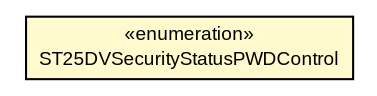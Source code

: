#!/usr/local/bin/dot
#
# Class diagram 
# Generated by UMLGraph version R5_7_2-3-gee82a7 (http://www.umlgraph.org/)
#

digraph G {
	edge [fontname="arial",fontsize=10,labelfontname="arial",labelfontsize=10];
	node [fontname="arial",fontsize=10,shape=plaintext];
	nodesep=0.25;
	ranksep=0.5;
	// com.st.st25sdk.type5.st25dv.ST25DVRegisterRfAiSS.ST25DVSecurityStatusPWDControl
	c23404 [label=<<table title="com.st.st25sdk.type5.st25dv.ST25DVRegisterRfAiSS.ST25DVSecurityStatusPWDControl" border="0" cellborder="1" cellspacing="0" cellpadding="2" port="p" bgcolor="lemonChiffon" href="./ST25DVRegisterRfAiSS.ST25DVSecurityStatusPWDControl.html">
		<tr><td><table border="0" cellspacing="0" cellpadding="1">
<tr><td align="center" balign="center"> &#171;enumeration&#187; </td></tr>
<tr><td align="center" balign="center"> ST25DVSecurityStatusPWDControl </td></tr>
		</table></td></tr>
		</table>>, URL="./ST25DVRegisterRfAiSS.ST25DVSecurityStatusPWDControl.html", fontname="arial", fontcolor="black", fontsize=9.0];
}

